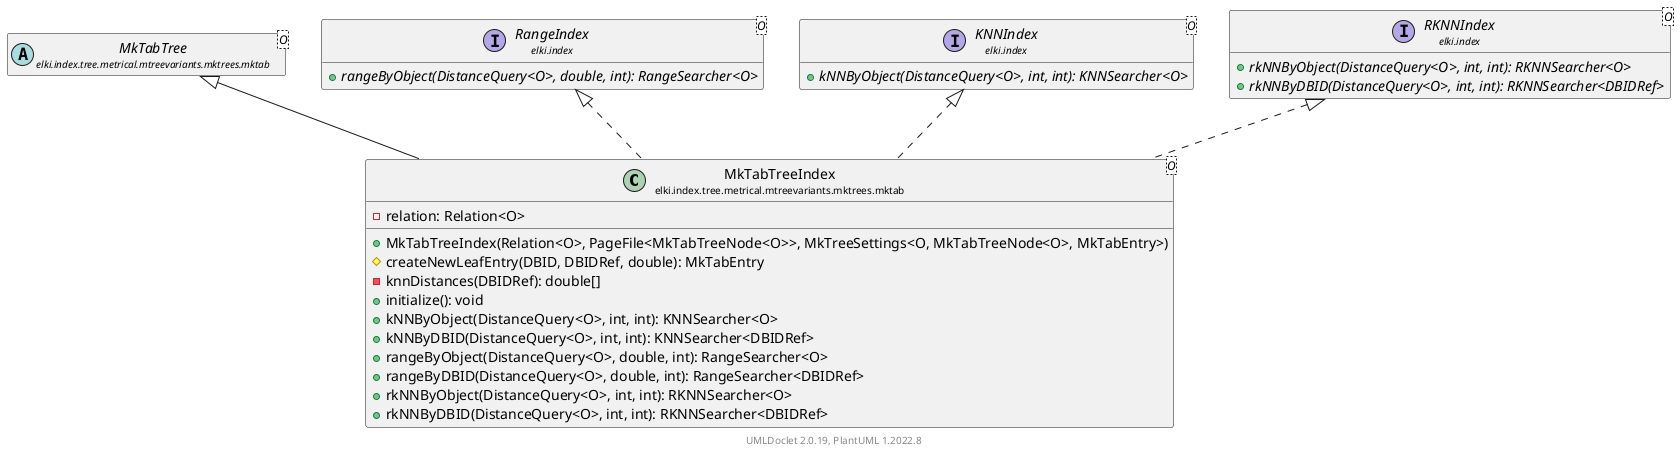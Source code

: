@startuml
    remove .*\.(Instance|Par|Parameterizer|Factory)$
    set namespaceSeparator none
    hide empty fields
    hide empty methods

    class "<size:14>MkTabTreeIndex\n<size:10>elki.index.tree.metrical.mtreevariants.mktrees.mktab" as elki.index.tree.metrical.mtreevariants.mktrees.mktab.MkTabTreeIndex<O> [[MkTabTreeIndex.html]] {
        -relation: Relation<O>
        +MkTabTreeIndex(Relation<O>, PageFile<MkTabTreeNode<O>>, MkTreeSettings<O, MkTabTreeNode<O>, MkTabEntry>)
        #createNewLeafEntry(DBID, DBIDRef, double): MkTabEntry
        -knnDistances(DBIDRef): double[]
        +initialize(): void
        +kNNByObject(DistanceQuery<O>, int, int): KNNSearcher<O>
        +kNNByDBID(DistanceQuery<O>, int, int): KNNSearcher<DBIDRef>
        +rangeByObject(DistanceQuery<O>, double, int): RangeSearcher<O>
        +rangeByDBID(DistanceQuery<O>, double, int): RangeSearcher<DBIDRef>
        +rkNNByObject(DistanceQuery<O>, int, int): RKNNSearcher<O>
        +rkNNByDBID(DistanceQuery<O>, int, int): RKNNSearcher<DBIDRef>
    }

    abstract class "<size:14>MkTabTree\n<size:10>elki.index.tree.metrical.mtreevariants.mktrees.mktab" as elki.index.tree.metrical.mtreevariants.mktrees.mktab.MkTabTree<O> [[MkTabTree.html]]
    interface "<size:14>RangeIndex\n<size:10>elki.index" as elki.index.RangeIndex<O> [[../../../../../RangeIndex.html]] {
        {abstract} +rangeByObject(DistanceQuery<O>, double, int): RangeSearcher<O>
    }
    interface "<size:14>KNNIndex\n<size:10>elki.index" as elki.index.KNNIndex<O> [[../../../../../KNNIndex.html]] {
        {abstract} +kNNByObject(DistanceQuery<O>, int, int): KNNSearcher<O>
    }
    interface "<size:14>RKNNIndex\n<size:10>elki.index" as elki.index.RKNNIndex<O> [[../../../../../RKNNIndex.html]] {
        {abstract} +rkNNByObject(DistanceQuery<O>, int, int): RKNNSearcher<O>
        {abstract} +rkNNByDBID(DistanceQuery<O>, int, int): RKNNSearcher<DBIDRef>
    }

    elki.index.tree.metrical.mtreevariants.mktrees.mktab.MkTabTree <|-- elki.index.tree.metrical.mtreevariants.mktrees.mktab.MkTabTreeIndex
    elki.index.RangeIndex <|.. elki.index.tree.metrical.mtreevariants.mktrees.mktab.MkTabTreeIndex
    elki.index.KNNIndex <|.. elki.index.tree.metrical.mtreevariants.mktrees.mktab.MkTabTreeIndex
    elki.index.RKNNIndex <|.. elki.index.tree.metrical.mtreevariants.mktrees.mktab.MkTabTreeIndex

    center footer UMLDoclet 2.0.19, PlantUML 1.2022.8
@enduml
